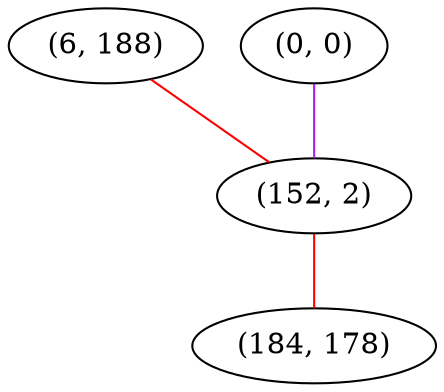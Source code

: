 graph "" {
"(6, 188)";
"(0, 0)";
"(152, 2)";
"(184, 178)";
"(6, 188)" -- "(152, 2)"  [color=red, key=0, weight=1];
"(0, 0)" -- "(152, 2)"  [color=purple, key=0, weight=4];
"(152, 2)" -- "(184, 178)"  [color=red, key=0, weight=1];
}
